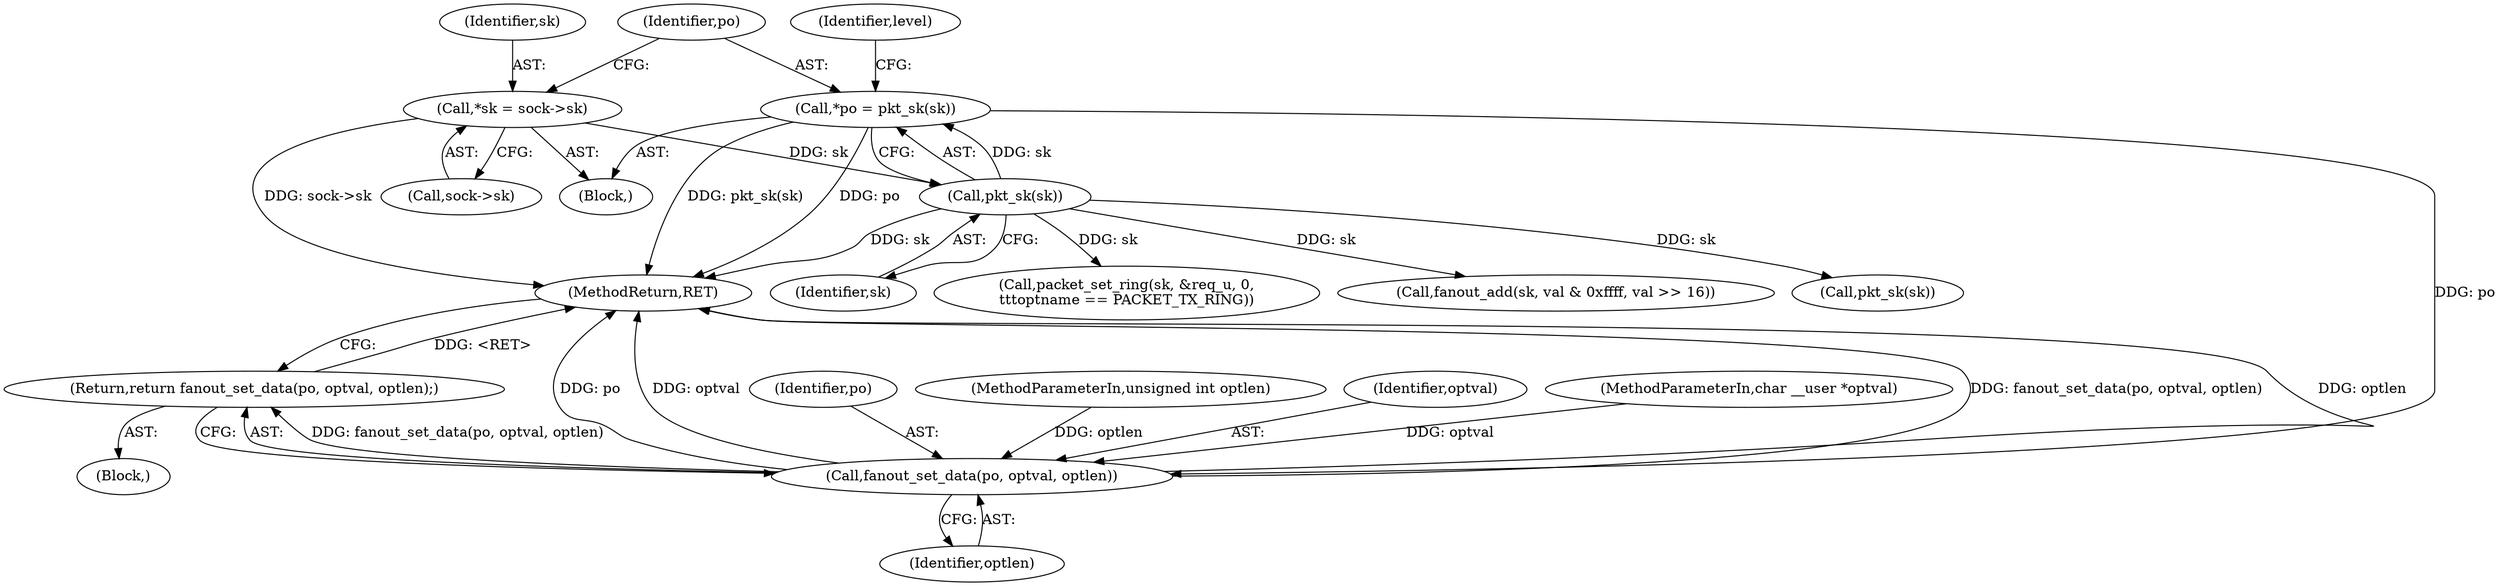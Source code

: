 digraph "0_linux_84ac7260236a49c79eede91617700174c2c19b0c_0@pointer" {
"1000114" [label="(Call,*po = pkt_sk(sk))"];
"1000116" [label="(Call,pkt_sk(sk))"];
"1000108" [label="(Call,*sk = sock->sk)"];
"1000599" [label="(Call,fanout_set_data(po, optval, optlen))"];
"1000598" [label="(Return,return fanout_set_data(po, optval, optlen);)"];
"1000116" [label="(Call,pkt_sk(sk))"];
"1000580" [label="(Call,fanout_add(sk, val & 0xffff, val >> 16))"];
"1000114" [label="(Call,*po = pkt_sk(sk))"];
"1000599" [label="(Call,fanout_set_data(po, optval, optlen))"];
"1000598" [label="(Return,return fanout_set_data(po, optval, optlen);)"];
"1000589" [label="(Block,)"];
"1000600" [label="(Identifier,po)"];
"1000115" [label="(Identifier,po)"];
"1000110" [label="(Call,sock->sk)"];
"1000105" [label="(MethodParameterIn,unsigned int optlen)"];
"1000269" [label="(Call,pkt_sk(sk))"];
"1000108" [label="(Call,*sk = sock->sk)"];
"1000601" [label="(Identifier,optval)"];
"1000117" [label="(Identifier,sk)"];
"1000106" [label="(Block,)"];
"1000121" [label="(Identifier,level)"];
"1000238" [label="(Call,packet_set_ring(sk, &req_u, 0,\n\t\t\toptname == PACKET_TX_RING))"];
"1000109" [label="(Identifier,sk)"];
"1000683" [label="(MethodReturn,RET)"];
"1000602" [label="(Identifier,optlen)"];
"1000104" [label="(MethodParameterIn,char __user *optval)"];
"1000114" -> "1000106"  [label="AST: "];
"1000114" -> "1000116"  [label="CFG: "];
"1000115" -> "1000114"  [label="AST: "];
"1000116" -> "1000114"  [label="AST: "];
"1000121" -> "1000114"  [label="CFG: "];
"1000114" -> "1000683"  [label="DDG: po"];
"1000114" -> "1000683"  [label="DDG: pkt_sk(sk)"];
"1000116" -> "1000114"  [label="DDG: sk"];
"1000114" -> "1000599"  [label="DDG: po"];
"1000116" -> "1000117"  [label="CFG: "];
"1000117" -> "1000116"  [label="AST: "];
"1000116" -> "1000683"  [label="DDG: sk"];
"1000108" -> "1000116"  [label="DDG: sk"];
"1000116" -> "1000238"  [label="DDG: sk"];
"1000116" -> "1000269"  [label="DDG: sk"];
"1000116" -> "1000580"  [label="DDG: sk"];
"1000108" -> "1000106"  [label="AST: "];
"1000108" -> "1000110"  [label="CFG: "];
"1000109" -> "1000108"  [label="AST: "];
"1000110" -> "1000108"  [label="AST: "];
"1000115" -> "1000108"  [label="CFG: "];
"1000108" -> "1000683"  [label="DDG: sock->sk"];
"1000599" -> "1000598"  [label="AST: "];
"1000599" -> "1000602"  [label="CFG: "];
"1000600" -> "1000599"  [label="AST: "];
"1000601" -> "1000599"  [label="AST: "];
"1000602" -> "1000599"  [label="AST: "];
"1000598" -> "1000599"  [label="CFG: "];
"1000599" -> "1000683"  [label="DDG: fanout_set_data(po, optval, optlen)"];
"1000599" -> "1000683"  [label="DDG: optlen"];
"1000599" -> "1000683"  [label="DDG: po"];
"1000599" -> "1000683"  [label="DDG: optval"];
"1000599" -> "1000598"  [label="DDG: fanout_set_data(po, optval, optlen)"];
"1000104" -> "1000599"  [label="DDG: optval"];
"1000105" -> "1000599"  [label="DDG: optlen"];
"1000598" -> "1000589"  [label="AST: "];
"1000683" -> "1000598"  [label="CFG: "];
"1000598" -> "1000683"  [label="DDG: <RET>"];
}
